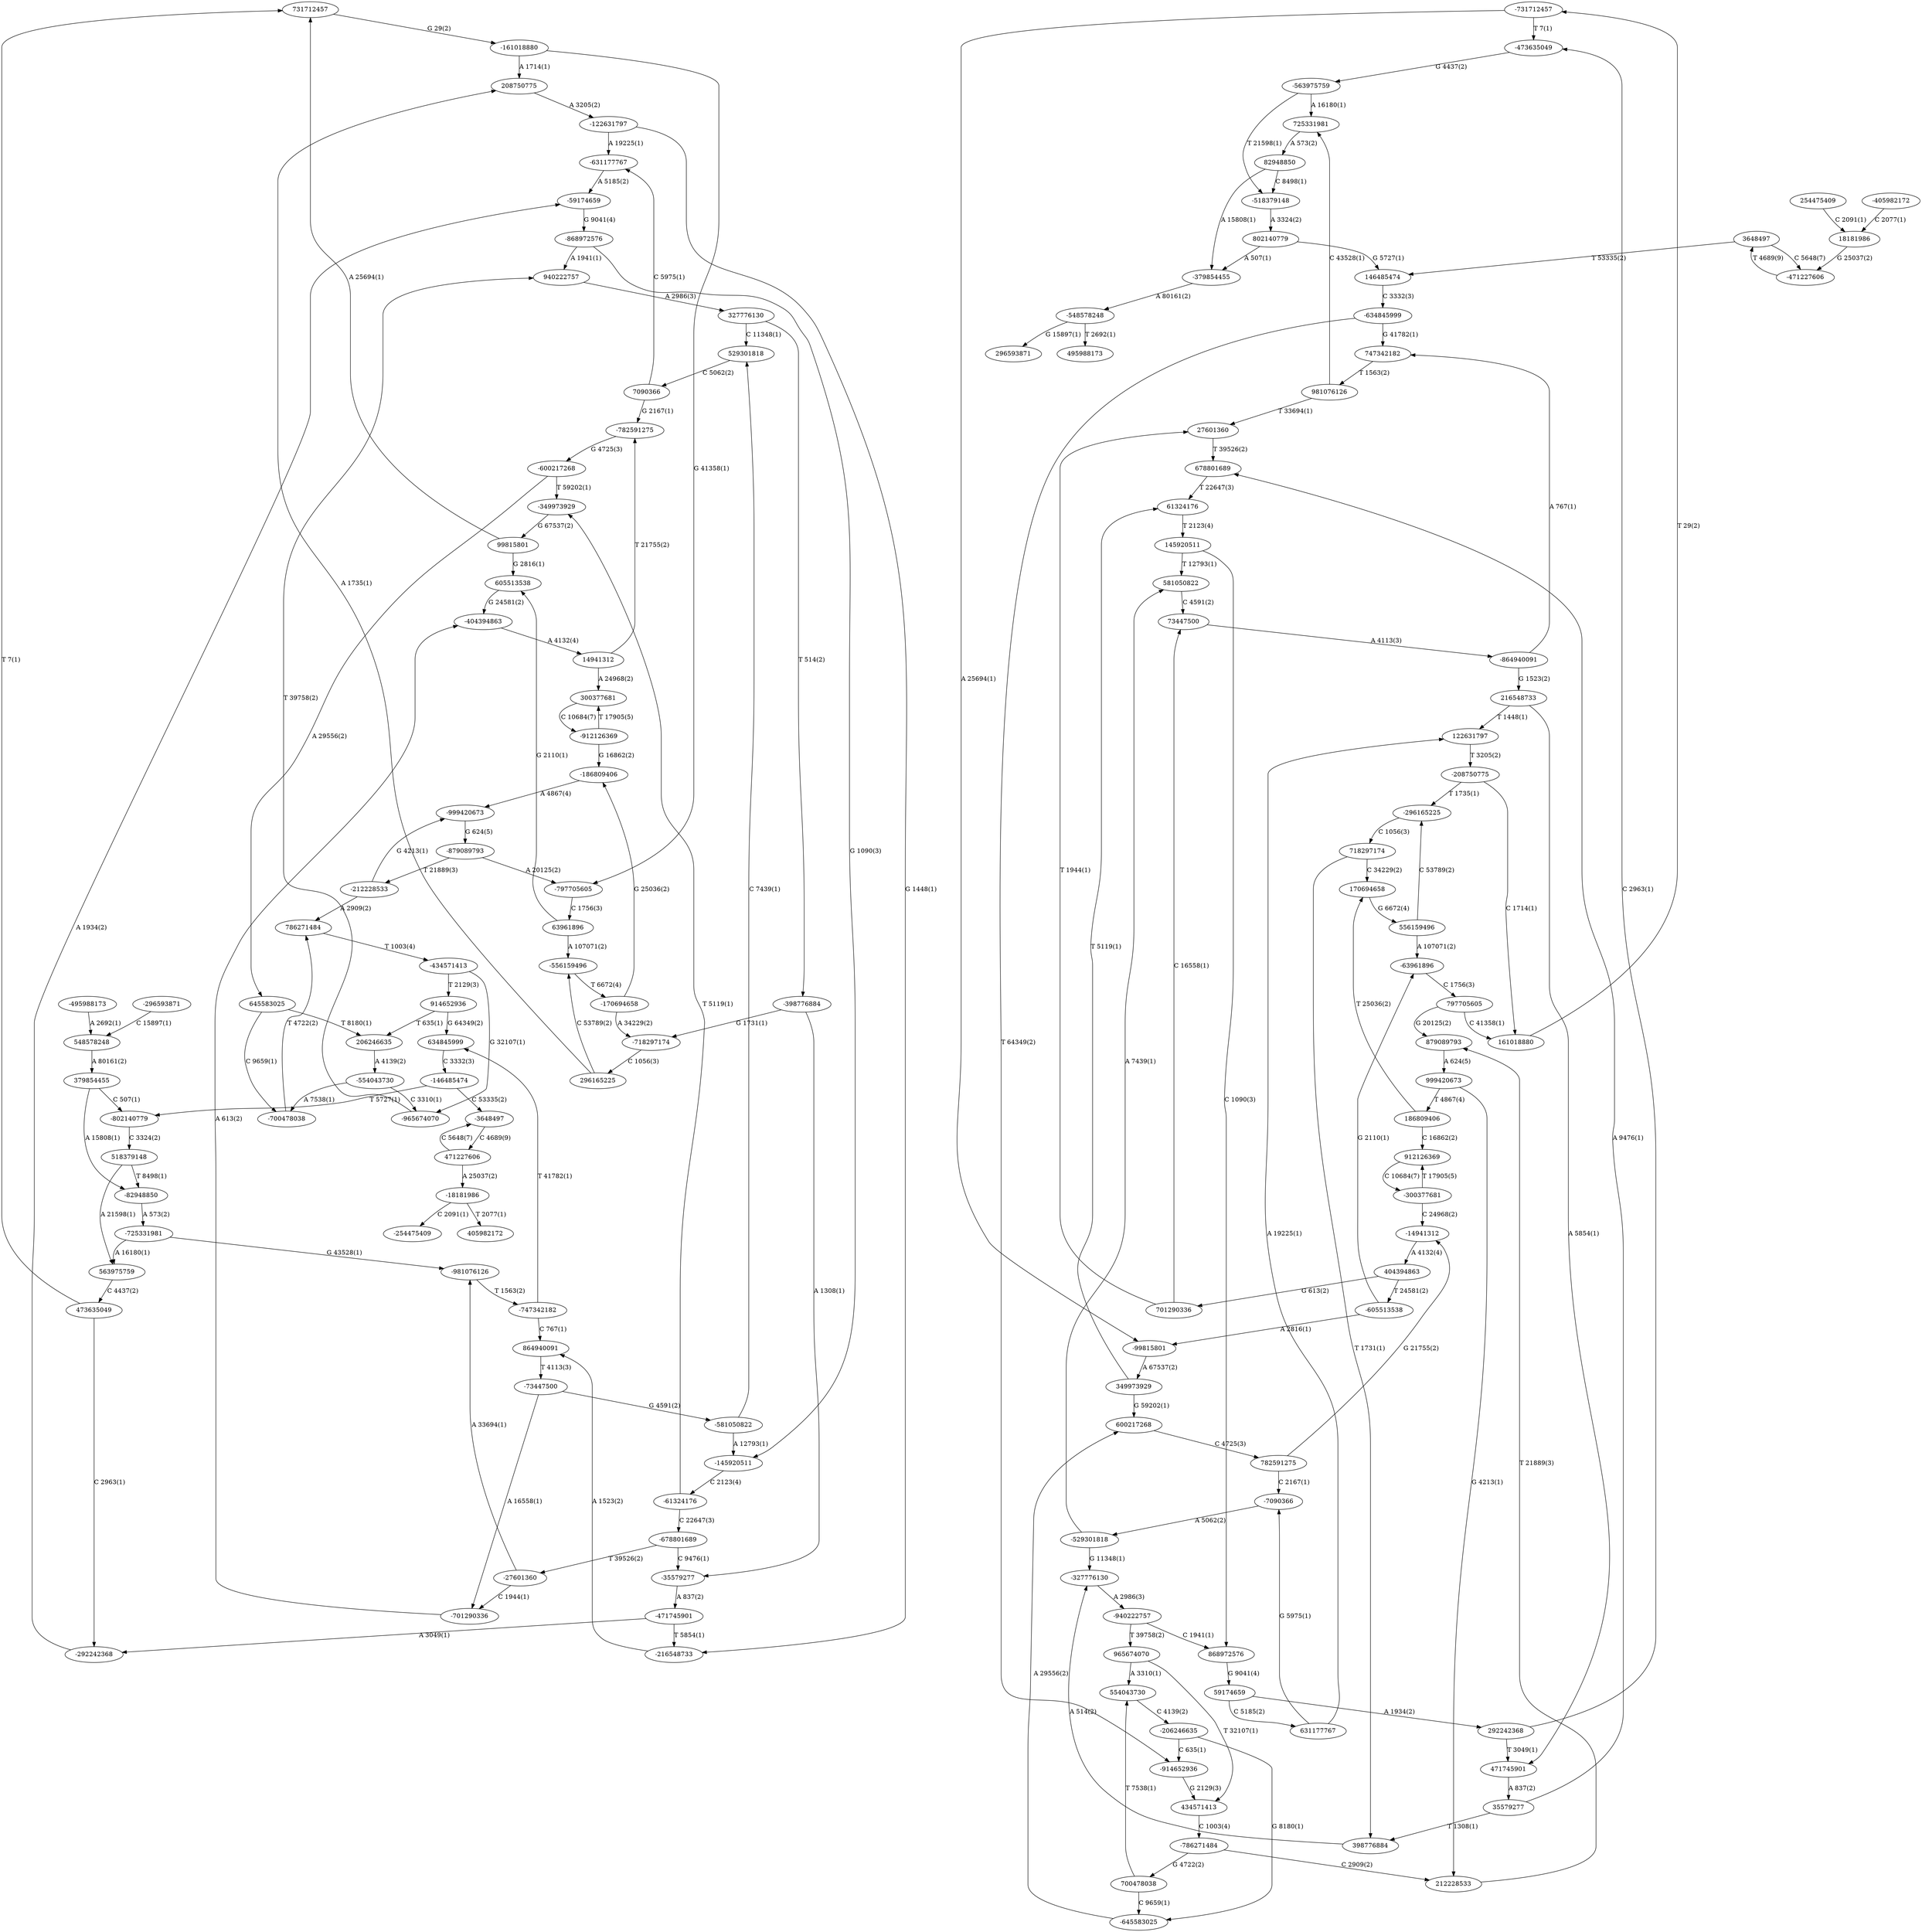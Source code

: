 digraph {
nodesep = 0.5;
731712457 [style=filled fillcolor="white"]
-731712457 [style=filled fillcolor="white"]
296593871 [style=filled fillcolor="white"]
-296593871 [style=filled fillcolor="white"]
3648497 [style=filled fillcolor="white"]
-3648497 [style=filled fillcolor="white"]
556159496 [style=filled fillcolor="white"]
-556159496 [style=filled fillcolor="white"]
563975759 [style=filled fillcolor="white"]
-563975759 [style=filled fillcolor="white"]
349973929 [style=filled fillcolor="white"]
-349973929 [style=filled fillcolor="white"]
554043730 [style=filled fillcolor="white"]
-554043730 [style=filled fillcolor="white"]
725331981 [style=filled fillcolor="white"]
-725331981 [style=filled fillcolor="white"]
379854455 [style=filled fillcolor="white"]
-379854455 [style=filled fillcolor="white"]
645583025 [style=filled fillcolor="white"]
-645583025 [style=filled fillcolor="white"]
186809406 [style=filled fillcolor="white"]
-186809406 [style=filled fillcolor="white"]
879089793 [style=filled fillcolor="white"]
-879089793 [style=filled fillcolor="white"]
146485474 [style=filled fillcolor="white"]
-146485474 [style=filled fillcolor="white"]
63961896 [style=filled fillcolor="white"]
-63961896 [style=filled fillcolor="white"]
296165225 [style=filled fillcolor="white"]
-296165225 [style=filled fillcolor="white"]
170694658 [style=filled fillcolor="white"]
-170694658 [style=filled fillcolor="white"]
518379148 [style=filled fillcolor="white"]
-518379148 [style=filled fillcolor="white"]
473635049 [style=filled fillcolor="white"]
-473635049 [style=filled fillcolor="white"]
7090366 [style=filled fillcolor="white"]
-7090366 [style=filled fillcolor="white"]
782591275 [style=filled fillcolor="white"]
-782591275 [style=filled fillcolor="white"]
718297174 [style=filled fillcolor="white"]
-718297174 [style=filled fillcolor="white"]
122631797 [style=filled fillcolor="white"]
-122631797 [style=filled fillcolor="white"]
802140779 [style=filled fillcolor="white"]
-802140779 [style=filled fillcolor="white"]
206246635 [style=filled fillcolor="white"]
-206246635 [style=filled fillcolor="white"]
786271484 [style=filled fillcolor="white"]
-786271484 [style=filled fillcolor="white"]
27601360 [style=filled fillcolor="white"]
-27601360 [style=filled fillcolor="white"]
14941312 [style=filled fillcolor="white"]
-14941312 [style=filled fillcolor="white"]
747342182 [style=filled fillcolor="white"]
-747342182 [style=filled fillcolor="white"]
208750775 [style=filled fillcolor="white"]
-208750775 [style=filled fillcolor="white"]
600217268 [style=filled fillcolor="white"]
-600217268 [style=filled fillcolor="white"]
548578248 [style=filled fillcolor="white"]
-548578248 [style=filled fillcolor="white"]
212228533 [style=filled fillcolor="white"]
-212228533 [style=filled fillcolor="white"]
678801689 [style=filled fillcolor="white"]
-678801689 [style=filled fillcolor="white"]
581050822 [style=filled fillcolor="white"]
-581050822 [style=filled fillcolor="white"]
700478038 [style=filled fillcolor="white"]
-700478038 [style=filled fillcolor="white"]
254475409 [style=filled fillcolor="white"]
-254475409 [style=filled fillcolor="white"]
73447500 [style=filled fillcolor="white"]
-73447500 [style=filled fillcolor="white"]
529301818 [style=filled fillcolor="white"]
-529301818 [style=filled fillcolor="white"]
631177767 [style=filled fillcolor="white"]
-631177767 [style=filled fillcolor="white"]
797705605 [style=filled fillcolor="white"]
-797705605 [style=filled fillcolor="white"]
634845999 [style=filled fillcolor="white"]
-634845999 [style=filled fillcolor="white"]
434571413 [style=filled fillcolor="white"]
-434571413 [style=filled fillcolor="white"]
161018880 [style=filled fillcolor="white"]
-161018880 [style=filled fillcolor="white"]
912126369 [style=filled fillcolor="white"]
-912126369 [style=filled fillcolor="white"]
61324176 [style=filled fillcolor="white"]
-61324176 [style=filled fillcolor="white"]
965674070 [style=filled fillcolor="white"]
-965674070 [style=filled fillcolor="white"]
300377681 [style=filled fillcolor="white"]
-300377681 [style=filled fillcolor="white"]
59174659 [style=filled fillcolor="white"]
-59174659 [style=filled fillcolor="white"]
868972576 [style=filled fillcolor="white"]
-868972576 [style=filled fillcolor="white"]
471745901 [style=filled fillcolor="white"]
-471745901 [style=filled fillcolor="white"]
940222757 [style=filled fillcolor="white"]
-940222757 [style=filled fillcolor="white"]
914652936 [style=filled fillcolor="white"]
-914652936 [style=filled fillcolor="white"]
999420673 [style=filled fillcolor="white"]
-999420673 [style=filled fillcolor="white"]
292242368 [style=filled fillcolor="white"]
-292242368 [style=filled fillcolor="white"]
35579277 [style=filled fillcolor="white"]
-35579277 [style=filled fillcolor="white"]
398776884 [style=filled fillcolor="white"]
-398776884 [style=filled fillcolor="white"]
18181986 [style=filled fillcolor="white"]
-18181986 [style=filled fillcolor="white"]
405982172 [style=filled fillcolor="white"]
-405982172 [style=filled fillcolor="white"]
701290336 [style=filled fillcolor="white"]
-701290336 [style=filled fillcolor="white"]
404394863 [style=filled fillcolor="white"]
-404394863 [style=filled fillcolor="white"]
145920511 [style=filled fillcolor="white"]
-145920511 [style=filled fillcolor="white"]
495988173 [style=filled fillcolor="white"]
-495988173 [style=filled fillcolor="white"]
471227606 [style=filled fillcolor="white"]
-471227606 [style=filled fillcolor="white"]
99815801 [style=filled fillcolor="white"]
-99815801 [style=filled fillcolor="white"]
981076126 [style=filled fillcolor="white"]
-981076126 [style=filled fillcolor="white"]
864940091 [style=filled fillcolor="white"]
-864940091 [style=filled fillcolor="white"]
605513538 [style=filled fillcolor="white"]
-605513538 [style=filled fillcolor="white"]
216548733 [style=filled fillcolor="white"]
-216548733 [style=filled fillcolor="white"]
82948850 [style=filled fillcolor="white"]
-82948850 [style=filled fillcolor="white"]
327776130 [style=filled fillcolor="white"]
-327776130 [style=filled fillcolor="white"]
"782591275" -> "-7090366" [label="C 2167(1)" color="black"]
"7090366" -> "-782591275" [label="G 2167(1)" color="black"]
"782591275" -> "-14941312" [label="G 21755(2)" color="black"]
"14941312" -> "-782591275" [label="T 21755(2)" color="black"]
"-782591275" -> "-600217268" [label="G 4725(3)" color="black"]
"600217268" -> "782591275" [label="C 4725(3)" color="black"]
"-7090366" -> "-529301818" [label="A 5062(2)" color="black"]
"529301818" -> "7090366" [label="C 5062(2)" color="black"]
"186809406" -> "912126369" [label="C 16862(2)" color="black"]
"-912126369" -> "-186809406" [label="G 16862(2)" color="black"]
"631177767" -> "122631797" [label="A 19225(1)" color="black"]
"-122631797" -> "-631177767" [label="A 19225(1)" color="black"]
"631177767" -> "-7090366" [label="G 5975(1)" color="black"]
"7090366" -> "-631177767" [label="C 5975(1)" color="black"]
"-631177767" -> "-59174659" [label="A 5185(2)" color="black"]
"59174659" -> "631177767" [label="C 5185(2)" color="black"]
"-379854455" -> "-548578248" [label="A 80161(2)" color="black"]
"548578248" -> "379854455" [label="A 80161(2)" color="black"]
"-518379148" -> "802140779" [label="A 3324(2)" color="black"]
"-802140779" -> "518379148" [label="C 3324(2)" color="black"]
"718297174" -> "398776884" [label="T 1731(1)" color="black"]
"-398776884" -> "-718297174" [label="G 1731(1)" color="black"]
"718297174" -> "170694658" [label="C 34229(2)" color="black"]
"-170694658" -> "-718297174" [label="A 34229(2)" color="black"]
"-718297174" -> "296165225" [label="C 1056(3)" color="black"]
"-296165225" -> "718297174" [label="C 1056(3)" color="black"]
"146485474" -> "-634845999" [label="C 3332(3)" color="black"]
"634845999" -> "-146485474" [label="C 3332(3)" color="black"]
"-146485474" -> "-802140779" [label="T 5727(1)" color="black"]
"802140779" -> "146485474" [label="G 5727(1)" color="black"]
"212228533" -> "879089793" [label="T 21889(3)" color="black"]
"-879089793" -> "-212228533" [label="T 21889(3)" color="black"]
"-212228533" -> "-999420673" [label="G 4213(1)" color="black"]
"999420673" -> "212228533" [label="G 4213(1)" color="black"]
"-212228533" -> "786271484" [label="A 2909(2)" color="black"]
"-786271484" -> "212228533" [label="C 2909(2)" color="black"]
"981076126" -> "725331981" [label="C 43528(1)" color="black"]
"-725331981" -> "-981076126" [label="G 43528(1)" color="black"]
"981076126" -> "27601360" [label="T 33694(1)" color="black"]
"-27601360" -> "-981076126" [label="A 33694(1)" color="black"]
"-981076126" -> "-747342182" [label="T 1563(2)" color="black"]
"747342182" -> "981076126" [label="T 1563(2)" color="black"]
"802140779" -> "-379854455" [label="A 507(1)" color="black"]
"379854455" -> "-802140779" [label="C 507(1)" color="black"]
"206246635" -> "-554043730" [label="A 4139(2)" color="black"]
"554043730" -> "-206246635" [label="C 4139(2)" color="black"]
"-206246635" -> "-645583025" [label="G 8180(1)" color="black"]
"645583025" -> "206246635" [label="T 8180(1)" color="black"]
"-940222757" -> "868972576" [label="C 1941(1)" color="black"]
"-868972576" -> "940222757" [label="A 1941(1)" color="black"]
"914652936" -> "634845999" [label="G 64349(2)" color="black"]
"-634845999" -> "-914652936" [label="T 64349(2)" color="black"]
"914652936" -> "206246635" [label="T 635(1)" color="black"]
"-206246635" -> "-914652936" [label="C 635(1)" color="black"]
"-914652936" -> "434571413" [label="G 2129(3)" color="black"]
"-434571413" -> "914652936" [label="T 2129(3)" color="black"]
"999420673" -> "186809406" [label="T 4867(4)" color="black"]
"-186809406" -> "-999420673" [label="A 4867(4)" color="black"]
"292242368" -> "-473635049" [label="C 2963(1)" color="black"]
"473635049" -> "-292242368" [label="C 2963(1)" color="black"]
"-292242368" -> "-59174659" [label="A 1934(2)" color="black"]
"59174659" -> "292242368" [label="A 1934(2)" color="black"]
"35579277" -> "398776884" [label="T 1308(1)" color="black"]
"-398776884" -> "-35579277" [label="A 1308(1)" color="black"]
"-405982172" -> "18181986" [label="C 2077(1)" color="black"]
"-18181986" -> "405982172" [label="T 2077(1)" color="black"]
"797705605" -> "879089793" [label="G 20125(2)" color="black"]
"-879089793" -> "-797705605" [label="A 20125(2)" color="black"]
"797705605" -> "161018880" [label="C 41358(1)" color="black"]
"-161018880" -> "-797705605" [label="G 41358(1)" color="black"]
"-797705605" -> "63961896" [label="C 1756(3)" color="black"]
"-63961896" -> "797705605" [label="C 1756(3)" color="black"]
"-27601360" -> "-701290336" [label="C 1944(1)" color="black"]
"701290336" -> "27601360" [label="T 1944(1)" color="black"]
"-14941312" -> "404394863" [label="A 4132(4)" color="black"]
"-404394863" -> "14941312" [label="A 4132(4)" color="black"]
"-678801689" -> "-35579277" [label="C 9476(1)" color="black"]
"35579277" -> "678801689" [label="A 9476(1)" color="black"]
"-678801689" -> "-27601360" [label="T 39526(2)" color="black"]
"27601360" -> "678801689" [label="T 39526(2)" color="black"]
"700478038" -> "-645583025" [label="C 9659(1)" color="black"]
"645583025" -> "-700478038" [label="C 9659(1)" color="black"]
"700478038" -> "554043730" [label="T 7538(1)" color="black"]
"-554043730" -> "-700478038" [label="A 7538(1)" color="black"]
"581050822" -> "73447500" [label="C 4591(2)" color="black"]
"-73447500" -> "-581050822" [label="G 4591(2)" color="black"]
"-581050822" -> "-145920511" [label="A 12793(1)" color="black"]
"145920511" -> "581050822" [label="T 12793(1)" color="black"]
"-581050822" -> "529301818" [label="C 7439(1)" color="black"]
"-529301818" -> "581050822" [label="A 7439(1)" color="black"]
"786271484" -> "-434571413" [label="T 1003(4)" color="black"]
"434571413" -> "-786271484" [label="C 1003(4)" color="black"]
"-786271484" -> "700478038" [label="G 4722(2)" color="black"]
"-700478038" -> "786271484" [label="T 4722(2)" color="black"]
"-495988173" -> "548578248" [label="A 2692(1)" color="black"]
"-548578248" -> "495988173" [label="T 2692(1)" color="black"]
"471227606" -> "-18181986" [label="A 25037(2)" color="black"]
"18181986" -> "-471227606" [label="G 25037(2)" color="black"]
"605513538" -> "-404394863" [label="G 24581(2)" color="black"]
"404394863" -> "-605513538" [label="T 24581(2)" color="black"]
"-605513538" -> "-99815801" [label="A 2816(1)" color="black"]
"99815801" -> "605513538" [label="G 2816(1)" color="black"]
"-605513538" -> "-63961896" [label="G 2110(1)" color="black"]
"63961896" -> "605513538" [label="G 2110(1)" color="black"]
"216548733" -> "122631797" [label="T 1448(1)" color="black"]
"-122631797" -> "-216548733" [label="G 1448(1)" color="black"]
"-216548733" -> "864940091" [label="A 1523(2)" color="black"]
"-864940091" -> "216548733" [label="G 1523(2)" color="black"]
"82948850" -> "-379854455" [label="A 15808(1)" color="black"]
"379854455" -> "-82948850" [label="A 15808(1)" color="black"]
"82948850" -> "-518379148" [label="C 8498(1)" color="black"]
"518379148" -> "-82948850" [label="T 8498(1)" color="black"]
"-82948850" -> "-725331981" [label="A 573(2)" color="black"]
"725331981" -> "82948850" [label="A 573(2)" color="black"]
"327776130" -> "529301818" [label="C 11348(1)" color="black"]
"-529301818" -> "-327776130" [label="G 11348(1)" color="black"]
"327776130" -> "-398776884" [label="T 514(2)" color="black"]
"398776884" -> "-327776130" [label="A 514(2)" color="black"]
"-327776130" -> "-940222757" [label="A 2986(3)" color="black"]
"940222757" -> "327776130" [label="A 2986(3)" color="black"]
"471745901" -> "35579277" [label="A 837(2)" color="black"]
"-35579277" -> "-471745901" [label="A 837(2)" color="black"]
"-471745901" -> "-216548733" [label="T 5854(1)" color="black"]
"216548733" -> "471745901" [label="A 5854(1)" color="black"]
"-471745901" -> "-292242368" [label="A 3049(1)" color="black"]
"292242368" -> "471745901" [label="T 3049(1)" color="black"]
"300377681" -> "-912126369" [label="C 10684(7)" color="black"]
"912126369" -> "-300377681" [label="C 10684(7)" color="black"]
"-300377681" -> "912126369" [label="T 17905(5)" color="black"]
"-912126369" -> "300377681" [label="T 17905(5)" color="black"]
"-300377681" -> "-14941312" [label="C 24968(2)" color="black"]
"14941312" -> "300377681" [label="A 24968(2)" color="black"]
"965674070" -> "554043730" [label="A 3310(1)" color="black"]
"-554043730" -> "-965674070" [label="C 3310(1)" color="black"]
"965674070" -> "434571413" [label="T 32107(1)" color="black"]
"-434571413" -> "-965674070" [label="G 32107(1)" color="black"]
"-965674070" -> "940222757" [label="T 39758(2)" color="black"]
"-940222757" -> "965674070" [label="T 39758(2)" color="black"]
"61324176" -> "145920511" [label="T 2123(4)" color="black"]
"-145920511" -> "-61324176" [label="C 2123(4)" color="black"]
"-61324176" -> "-349973929" [label="T 5119(1)" color="black"]
"349973929" -> "61324176" [label="T 5119(1)" color="black"]
"-61324176" -> "-678801689" [label="C 22647(3)" color="black"]
"678801689" -> "61324176" [label="T 22647(3)" color="black"]
"868972576" -> "59174659" [label="G 9041(4)" color="black"]
"-59174659" -> "-868972576" [label="G 9041(4)" color="black"]
"-868972576" -> "-145920511" [label="G 1090(3)" color="black"]
"145920511" -> "868972576" [label="C 1090(3)" color="black"]
"73447500" -> "-864940091" [label="A 4113(3)" color="black"]
"864940091" -> "-73447500" [label="T 4113(3)" color="black"]
"-73447500" -> "-701290336" [label="A 16558(1)" color="black"]
"701290336" -> "73447500" [label="C 16558(1)" color="black"]
"254475409" -> "18181986" [label="C 2091(1)" color="black"]
"-18181986" -> "-254475409" [label="C 2091(1)" color="black"]
"-747342182" -> "864940091" [label="C 767(1)" color="black"]
"-864940091" -> "747342182" [label="A 767(1)" color="black"]
"-747342182" -> "634845999" [label="T 41782(1)" color="black"]
"-634845999" -> "747342182" [label="G 41782(1)" color="black"]
"563975759" -> "473635049" [label="C 4437(2)" color="black"]
"-473635049" -> "-563975759" [label="G 4437(2)" color="black"]
"-563975759" -> "-518379148" [label="T 21598(1)" color="black"]
"518379148" -> "563975759" [label="A 21598(1)" color="black"]
"-563975759" -> "725331981" [label="A 16180(1)" color="black"]
"-725331981" -> "563975759" [label="A 16180(1)" color="black"]
"556159496" -> "-63961896" [label="A 107071(2)" color="black"]
"63961896" -> "-556159496" [label="A 107071(2)" color="black"]
"556159496" -> "-296165225" [label="C 53789(2)" color="black"]
"296165225" -> "-556159496" [label="C 53789(2)" color="black"]
"3648497" -> "-471227606" [label="C 5648(7)" color="black"]
"471227606" -> "-3648497" [label="C 5648(7)" color="black"]
"3648497" -> "146485474" [label="T 53335(2)" color="black"]
"-146485474" -> "-3648497" [label="C 53335(2)" color="black"]
"-3648497" -> "471227606" [label="C 4689(9)" color="black"]
"-471227606" -> "3648497" [label="T 4689(9)" color="black"]
"879089793" -> "999420673" [label="A 624(5)" color="black"]
"-999420673" -> "-879089793" [label="G 624(5)" color="black"]
"208750775" -> "-122631797" [label="A 3205(2)" color="black"]
"122631797" -> "-208750775" [label="T 3205(2)" color="black"]
"-208750775" -> "161018880" [label="C 1714(1)" color="black"]
"-161018880" -> "208750775" [label="A 1714(1)" color="black"]
"-208750775" -> "-296165225" [label="T 1735(1)" color="black"]
"296165225" -> "208750775" [label="A 1735(1)" color="black"]
"-600217268" -> "-349973929" [label="T 59202(1)" color="black"]
"349973929" -> "600217268" [label="G 59202(1)" color="black"]
"-600217268" -> "645583025" [label="A 29556(2)" color="black"]
"-645583025" -> "600217268" [label="A 29556(2)" color="black"]
"-701290336" -> "-404394863" [label="A 613(2)" color="black"]
"404394863" -> "701290336" [label="G 613(2)" color="black"]
"-349973929" -> "99815801" [label="G 67537(2)" color="black"]
"-99815801" -> "349973929" [label="A 67537(2)" color="black"]
"-296593871" -> "548578248" [label="C 15897(1)" color="black"]
"-548578248" -> "296593871" [label="G 15897(1)" color="black"]
"170694658" -> "556159496" [label="G 6672(4)" color="black"]
"-556159496" -> "-170694658" [label="T 6672(4)" color="black"]
"-170694658" -> "-186809406" [label="G 25036(2)" color="black"]
"186809406" -> "170694658" [label="T 25036(2)" color="black"]
"731712457" -> "-161018880" [label="G 29(2)" color="black"]
"161018880" -> "-731712457" [label="T 29(2)" color="black"]
"-731712457" -> "-99815801" [label="A 25694(1)" color="black"]
"99815801" -> "731712457" [label="A 25694(1)" color="black"]
"-731712457" -> "-473635049" [label="T 7(1)" color="black"]
"473635049" -> "731712457" [label="T 7(1)" color="black"]
}
